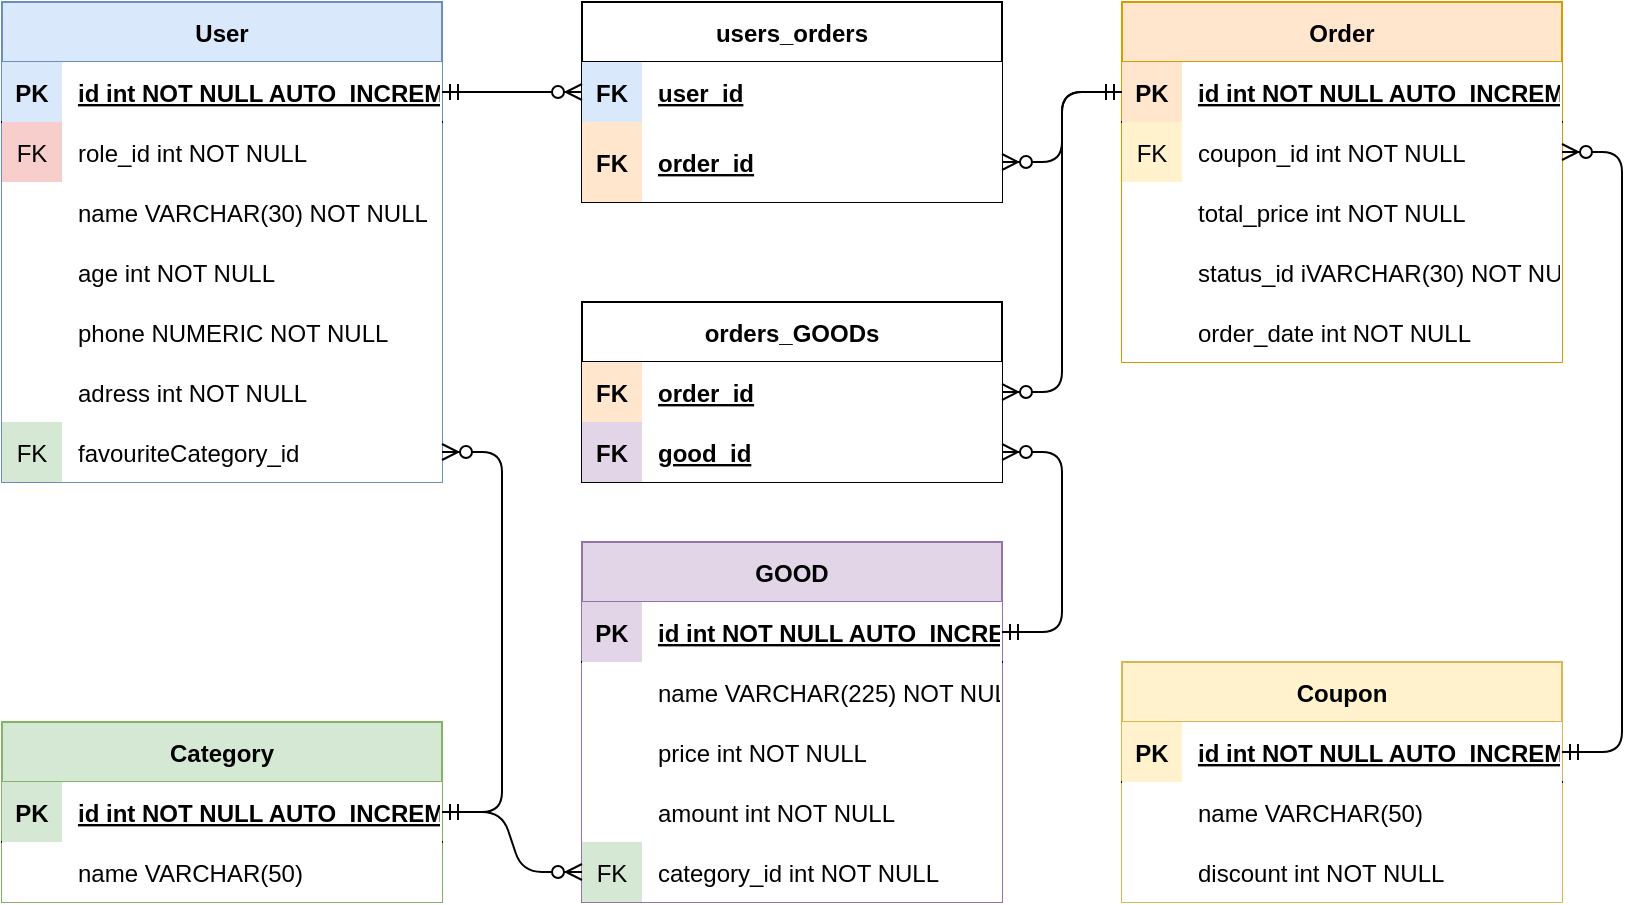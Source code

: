 <mxfile version="14.5.1" type="github">
  <diagram id="R2lEEEUBdFMjLlhIrx00" name="Page-1">
    <mxGraphModel dx="439" dy="757" grid="1" gridSize="10" guides="1" tooltips="1" connect="1" arrows="1" fold="1" page="1" pageScale="1" pageWidth="850" pageHeight="1100" math="0" shadow="0" extFonts="Permanent Marker^https://fonts.googleapis.com/css?family=Permanent+Marker">
      <root>
        <mxCell id="0" />
        <mxCell id="1" parent="0" />
        <mxCell id="C-vyLk0tnHw3VtMMgP7b-13" value="User" style="shape=table;startSize=30;container=1;collapsible=1;childLayout=tableLayout;fixedRows=1;rowLines=0;fontStyle=1;align=center;resizeLast=1;fillColor=#dae8fc;strokeColor=#6c8ebf;" parent="1" vertex="1">
          <mxGeometry x="30" y="30" width="220" height="240" as="geometry" />
        </mxCell>
        <mxCell id="C-vyLk0tnHw3VtMMgP7b-14" value="" style="shape=partialRectangle;collapsible=0;dropTarget=0;pointerEvents=0;fillColor=none;points=[[0,0.5],[1,0.5]];portConstraint=eastwest;top=0;left=0;right=0;bottom=1;" parent="C-vyLk0tnHw3VtMMgP7b-13" vertex="1">
          <mxGeometry y="30" width="220" height="30" as="geometry" />
        </mxCell>
        <mxCell id="C-vyLk0tnHw3VtMMgP7b-15" value="PK" style="shape=partialRectangle;overflow=hidden;connectable=0;fillColor=#dae8fc;top=0;left=0;bottom=0;right=0;fontStyle=1;strokeColor=#6c8ebf;" parent="C-vyLk0tnHw3VtMMgP7b-14" vertex="1">
          <mxGeometry width="30" height="30" as="geometry" />
        </mxCell>
        <mxCell id="C-vyLk0tnHw3VtMMgP7b-16" value="id int NOT NULL AUTO_INCREMENT" style="shape=partialRectangle;overflow=hidden;connectable=0;top=0;left=0;bottom=0;right=0;align=left;spacingLeft=6;fontStyle=5;" parent="C-vyLk0tnHw3VtMMgP7b-14" vertex="1">
          <mxGeometry x="30" width="190" height="30" as="geometry" />
        </mxCell>
        <mxCell id="C-vyLk0tnHw3VtMMgP7b-17" value="" style="shape=partialRectangle;collapsible=0;dropTarget=0;pointerEvents=0;fillColor=none;points=[[0,0.5],[1,0.5]];portConstraint=eastwest;top=0;left=0;right=0;bottom=0;" parent="C-vyLk0tnHw3VtMMgP7b-13" vertex="1">
          <mxGeometry y="60" width="220" height="30" as="geometry" />
        </mxCell>
        <mxCell id="C-vyLk0tnHw3VtMMgP7b-18" value="FK" style="shape=partialRectangle;overflow=hidden;connectable=0;fillColor=#f8cecc;top=0;left=0;bottom=0;right=0;strokeColor=#b85450;" parent="C-vyLk0tnHw3VtMMgP7b-17" vertex="1">
          <mxGeometry width="30" height="30" as="geometry" />
        </mxCell>
        <mxCell id="C-vyLk0tnHw3VtMMgP7b-19" value="role_id int NOT NULL" style="shape=partialRectangle;overflow=hidden;connectable=0;top=0;left=0;bottom=0;right=0;align=left;spacingLeft=6;" parent="C-vyLk0tnHw3VtMMgP7b-17" vertex="1">
          <mxGeometry x="30" width="190" height="30" as="geometry" />
        </mxCell>
        <mxCell id="VtXQxklqBoybkTwvxu7V-3" value="" style="shape=partialRectangle;collapsible=0;dropTarget=0;pointerEvents=0;fillColor=none;points=[[0,0.5],[1,0.5]];portConstraint=eastwest;top=0;left=0;right=0;bottom=0;" parent="C-vyLk0tnHw3VtMMgP7b-13" vertex="1">
          <mxGeometry y="90" width="220" height="30" as="geometry" />
        </mxCell>
        <mxCell id="VtXQxklqBoybkTwvxu7V-4" value="" style="shape=partialRectangle;overflow=hidden;connectable=0;top=0;left=0;bottom=0;right=0;" parent="VtXQxklqBoybkTwvxu7V-3" vertex="1">
          <mxGeometry width="30" height="30" as="geometry" />
        </mxCell>
        <mxCell id="VtXQxklqBoybkTwvxu7V-5" value="name VARCHAR(30) NOT NULL" style="shape=partialRectangle;overflow=hidden;connectable=0;top=0;left=0;bottom=0;right=0;align=left;spacingLeft=6;" parent="VtXQxklqBoybkTwvxu7V-3" vertex="1">
          <mxGeometry x="30" width="190" height="30" as="geometry" />
        </mxCell>
        <mxCell id="VtXQxklqBoybkTwvxu7V-33" value="" style="shape=partialRectangle;collapsible=0;dropTarget=0;pointerEvents=0;fillColor=none;points=[[0,0.5],[1,0.5]];portConstraint=eastwest;top=0;left=0;right=0;bottom=0;" parent="C-vyLk0tnHw3VtMMgP7b-13" vertex="1">
          <mxGeometry y="120" width="220" height="30" as="geometry" />
        </mxCell>
        <mxCell id="VtXQxklqBoybkTwvxu7V-34" value="" style="shape=partialRectangle;overflow=hidden;connectable=0;top=0;left=0;bottom=0;right=0;" parent="VtXQxklqBoybkTwvxu7V-33" vertex="1">
          <mxGeometry width="30" height="30" as="geometry" />
        </mxCell>
        <mxCell id="VtXQxklqBoybkTwvxu7V-35" value="age int NOT NULL" style="shape=partialRectangle;overflow=hidden;connectable=0;top=0;left=0;bottom=0;right=0;align=left;spacingLeft=6;" parent="VtXQxklqBoybkTwvxu7V-33" vertex="1">
          <mxGeometry x="30" width="190" height="30" as="geometry" />
        </mxCell>
        <mxCell id="C-vyLk0tnHw3VtMMgP7b-20" value="" style="shape=partialRectangle;collapsible=0;dropTarget=0;pointerEvents=0;fillColor=none;points=[[0,0.5],[1,0.5]];portConstraint=eastwest;top=0;left=0;right=0;bottom=0;" parent="C-vyLk0tnHw3VtMMgP7b-13" vertex="1">
          <mxGeometry y="150" width="220" height="30" as="geometry" />
        </mxCell>
        <mxCell id="C-vyLk0tnHw3VtMMgP7b-21" value="" style="shape=partialRectangle;overflow=hidden;connectable=0;top=0;left=0;bottom=0;right=0;" parent="C-vyLk0tnHw3VtMMgP7b-20" vertex="1">
          <mxGeometry width="30" height="30" as="geometry" />
        </mxCell>
        <mxCell id="C-vyLk0tnHw3VtMMgP7b-22" value="phone NUMERIC NOT NULL" style="shape=partialRectangle;overflow=hidden;connectable=0;top=0;left=0;bottom=0;right=0;align=left;spacingLeft=6;" parent="C-vyLk0tnHw3VtMMgP7b-20" vertex="1">
          <mxGeometry x="30" width="190" height="30" as="geometry" />
        </mxCell>
        <mxCell id="VtXQxklqBoybkTwvxu7V-90" value="" style="shape=partialRectangle;collapsible=0;dropTarget=0;pointerEvents=0;fillColor=none;points=[[0,0.5],[1,0.5]];portConstraint=eastwest;top=0;left=0;right=0;bottom=0;" parent="C-vyLk0tnHw3VtMMgP7b-13" vertex="1">
          <mxGeometry y="180" width="220" height="30" as="geometry" />
        </mxCell>
        <mxCell id="VtXQxklqBoybkTwvxu7V-91" value="" style="shape=partialRectangle;overflow=hidden;connectable=0;top=0;left=0;bottom=0;right=0;" parent="VtXQxklqBoybkTwvxu7V-90" vertex="1">
          <mxGeometry width="30" height="30" as="geometry" />
        </mxCell>
        <mxCell id="VtXQxklqBoybkTwvxu7V-92" value="adress int NOT NULL" style="shape=partialRectangle;overflow=hidden;connectable=0;top=0;left=0;bottom=0;right=0;align=left;spacingLeft=6;" parent="VtXQxklqBoybkTwvxu7V-90" vertex="1">
          <mxGeometry x="30" width="190" height="30" as="geometry" />
        </mxCell>
        <mxCell id="VtXQxklqBoybkTwvxu7V-6" value="" style="shape=partialRectangle;collapsible=0;dropTarget=0;pointerEvents=0;fillColor=none;points=[[0,0.5],[1,0.5]];portConstraint=eastwest;top=0;left=0;right=0;bottom=0;" parent="C-vyLk0tnHw3VtMMgP7b-13" vertex="1">
          <mxGeometry y="210" width="220" height="30" as="geometry" />
        </mxCell>
        <mxCell id="VtXQxklqBoybkTwvxu7V-7" value="FK" style="shape=partialRectangle;overflow=hidden;connectable=0;fillColor=#d5e8d4;top=0;left=0;bottom=0;right=0;strokeColor=#82b366;" parent="VtXQxklqBoybkTwvxu7V-6" vertex="1">
          <mxGeometry width="30" height="30" as="geometry" />
        </mxCell>
        <mxCell id="VtXQxklqBoybkTwvxu7V-8" value="favouriteCategory_id" style="shape=partialRectangle;overflow=hidden;connectable=0;top=0;left=0;bottom=0;right=0;align=left;spacingLeft=6;" parent="VtXQxklqBoybkTwvxu7V-6" vertex="1">
          <mxGeometry x="30" width="190" height="30" as="geometry" />
        </mxCell>
        <mxCell id="VtXQxklqBoybkTwvxu7V-11" value="Category" style="shape=table;startSize=30;container=1;collapsible=1;childLayout=tableLayout;fixedRows=1;rowLines=0;fontStyle=1;align=center;resizeLast=1;fillColor=#d5e8d4;strokeColor=#82b366;" parent="1" vertex="1">
          <mxGeometry x="30" y="390" width="220" height="90" as="geometry" />
        </mxCell>
        <mxCell id="VtXQxklqBoybkTwvxu7V-12" value="" style="shape=partialRectangle;collapsible=0;dropTarget=0;pointerEvents=0;fillColor=none;top=0;left=0;bottom=1;right=0;points=[[0,0.5],[1,0.5]];portConstraint=eastwest;" parent="VtXQxklqBoybkTwvxu7V-11" vertex="1">
          <mxGeometry y="30" width="220" height="30" as="geometry" />
        </mxCell>
        <mxCell id="VtXQxklqBoybkTwvxu7V-13" value="PK" style="shape=partialRectangle;connectable=0;fillColor=#d5e8d4;top=0;left=0;bottom=0;right=0;fontStyle=1;overflow=hidden;strokeColor=#82b366;" parent="VtXQxklqBoybkTwvxu7V-12" vertex="1">
          <mxGeometry width="30" height="30" as="geometry" />
        </mxCell>
        <mxCell id="VtXQxklqBoybkTwvxu7V-14" value="id int NOT NULL AUTO_INCREMENT" style="shape=partialRectangle;connectable=0;top=0;left=0;bottom=0;right=0;align=left;spacingLeft=6;fontStyle=5;overflow=hidden;" parent="VtXQxklqBoybkTwvxu7V-12" vertex="1">
          <mxGeometry x="30" width="190" height="30" as="geometry" />
        </mxCell>
        <mxCell id="VtXQxklqBoybkTwvxu7V-15" value="" style="shape=partialRectangle;collapsible=0;dropTarget=0;pointerEvents=0;fillColor=none;top=0;left=0;bottom=0;right=0;points=[[0,0.5],[1,0.5]];portConstraint=eastwest;" parent="VtXQxklqBoybkTwvxu7V-11" vertex="1">
          <mxGeometry y="60" width="220" height="30" as="geometry" />
        </mxCell>
        <mxCell id="VtXQxklqBoybkTwvxu7V-16" value="" style="shape=partialRectangle;connectable=0;top=0;left=0;bottom=0;right=0;editable=1;overflow=hidden;" parent="VtXQxklqBoybkTwvxu7V-15" vertex="1">
          <mxGeometry width="30" height="30" as="geometry" />
        </mxCell>
        <mxCell id="VtXQxklqBoybkTwvxu7V-17" value="name VARCHAR(50)" style="shape=partialRectangle;connectable=0;top=0;left=0;bottom=0;right=0;align=left;spacingLeft=6;overflow=hidden;" parent="VtXQxklqBoybkTwvxu7V-15" vertex="1">
          <mxGeometry x="30" width="190" height="30" as="geometry" />
        </mxCell>
        <mxCell id="VtXQxklqBoybkTwvxu7V-36" value="Coupon" style="shape=table;startSize=30;container=1;collapsible=1;childLayout=tableLayout;fixedRows=1;rowLines=0;fontStyle=1;align=center;resizeLast=1;fillColor=#fff2cc;strokeColor=#d6b656;" parent="1" vertex="1">
          <mxGeometry x="590" y="360" width="220" height="120" as="geometry" />
        </mxCell>
        <mxCell id="VtXQxklqBoybkTwvxu7V-37" value="" style="shape=partialRectangle;collapsible=0;dropTarget=0;pointerEvents=0;fillColor=none;top=0;left=0;bottom=1;right=0;points=[[0,0.5],[1,0.5]];portConstraint=eastwest;" parent="VtXQxklqBoybkTwvxu7V-36" vertex="1">
          <mxGeometry y="30" width="220" height="30" as="geometry" />
        </mxCell>
        <mxCell id="VtXQxklqBoybkTwvxu7V-38" value="PK" style="shape=partialRectangle;connectable=0;fillColor=#fff2cc;top=0;left=0;bottom=0;right=0;fontStyle=1;overflow=hidden;strokeColor=#d6b656;" parent="VtXQxklqBoybkTwvxu7V-37" vertex="1">
          <mxGeometry width="30" height="30" as="geometry" />
        </mxCell>
        <mxCell id="VtXQxklqBoybkTwvxu7V-39" value="id int NOT NULL AUTO_INCREMENT" style="shape=partialRectangle;connectable=0;top=0;left=0;bottom=0;right=0;align=left;spacingLeft=6;fontStyle=5;overflow=hidden;" parent="VtXQxklqBoybkTwvxu7V-37" vertex="1">
          <mxGeometry x="30" width="190" height="30" as="geometry" />
        </mxCell>
        <mxCell id="VtXQxklqBoybkTwvxu7V-40" value="" style="shape=partialRectangle;collapsible=0;dropTarget=0;pointerEvents=0;fillColor=none;top=0;left=0;bottom=0;right=0;points=[[0,0.5],[1,0.5]];portConstraint=eastwest;" parent="VtXQxklqBoybkTwvxu7V-36" vertex="1">
          <mxGeometry y="60" width="220" height="30" as="geometry" />
        </mxCell>
        <mxCell id="VtXQxklqBoybkTwvxu7V-41" value="" style="shape=partialRectangle;connectable=0;top=0;left=0;bottom=0;right=0;editable=1;overflow=hidden;" parent="VtXQxklqBoybkTwvxu7V-40" vertex="1">
          <mxGeometry width="30" height="30" as="geometry" />
        </mxCell>
        <mxCell id="VtXQxklqBoybkTwvxu7V-42" value="name VARCHAR(50)" style="shape=partialRectangle;connectable=0;top=0;left=0;bottom=0;right=0;align=left;spacingLeft=6;overflow=hidden;" parent="VtXQxklqBoybkTwvxu7V-40" vertex="1">
          <mxGeometry x="30" width="190" height="30" as="geometry" />
        </mxCell>
        <mxCell id="VtXQxklqBoybkTwvxu7V-43" value="" style="shape=partialRectangle;collapsible=0;dropTarget=0;pointerEvents=0;fillColor=none;top=0;left=0;bottom=0;right=0;points=[[0,0.5],[1,0.5]];portConstraint=eastwest;" parent="VtXQxklqBoybkTwvxu7V-36" vertex="1">
          <mxGeometry y="90" width="220" height="30" as="geometry" />
        </mxCell>
        <mxCell id="VtXQxklqBoybkTwvxu7V-44" value="" style="shape=partialRectangle;connectable=0;top=0;left=0;bottom=0;right=0;editable=1;overflow=hidden;" parent="VtXQxklqBoybkTwvxu7V-43" vertex="1">
          <mxGeometry width="30" height="30" as="geometry" />
        </mxCell>
        <mxCell id="VtXQxklqBoybkTwvxu7V-45" value="discount int NOT NULL" style="shape=partialRectangle;connectable=0;top=0;left=0;bottom=0;right=0;align=left;spacingLeft=6;overflow=hidden;" parent="VtXQxklqBoybkTwvxu7V-43" vertex="1">
          <mxGeometry x="30" width="190" height="30" as="geometry" />
        </mxCell>
        <mxCell id="VtXQxklqBoybkTwvxu7V-46" value="Order" style="shape=table;startSize=30;container=1;collapsible=1;childLayout=tableLayout;fixedRows=1;rowLines=0;fontStyle=1;align=center;resizeLast=1;fillColor=#ffe6cc;strokeColor=#d79b00;" parent="1" vertex="1">
          <mxGeometry x="590" y="30" width="220" height="180" as="geometry" />
        </mxCell>
        <mxCell id="VtXQxklqBoybkTwvxu7V-47" value="" style="shape=partialRectangle;collapsible=0;dropTarget=0;pointerEvents=0;fillColor=none;points=[[0,0.5],[1,0.5]];portConstraint=eastwest;top=0;left=0;right=0;bottom=1;" parent="VtXQxklqBoybkTwvxu7V-46" vertex="1">
          <mxGeometry y="30" width="220" height="30" as="geometry" />
        </mxCell>
        <mxCell id="VtXQxklqBoybkTwvxu7V-48" value="PK" style="shape=partialRectangle;overflow=hidden;connectable=0;fillColor=#ffe6cc;top=0;left=0;bottom=0;right=0;fontStyle=1;strokeColor=#d79b00;" parent="VtXQxklqBoybkTwvxu7V-47" vertex="1">
          <mxGeometry width="30" height="30" as="geometry" />
        </mxCell>
        <mxCell id="VtXQxklqBoybkTwvxu7V-49" value="id int NOT NULL AUTO_INCREMENT" style="shape=partialRectangle;overflow=hidden;connectable=0;top=0;left=0;bottom=0;right=0;align=left;spacingLeft=6;fontStyle=5;" parent="VtXQxklqBoybkTwvxu7V-47" vertex="1">
          <mxGeometry x="30" width="190" height="30" as="geometry" />
        </mxCell>
        <mxCell id="VtXQxklqBoybkTwvxu7V-56" value="" style="shape=partialRectangle;collapsible=0;dropTarget=0;pointerEvents=0;fillColor=none;points=[[0,0.5],[1,0.5]];portConstraint=eastwest;top=0;left=0;right=0;bottom=0;" parent="VtXQxklqBoybkTwvxu7V-46" vertex="1">
          <mxGeometry y="60" width="220" height="30" as="geometry" />
        </mxCell>
        <mxCell id="VtXQxklqBoybkTwvxu7V-57" value="FK" style="shape=partialRectangle;overflow=hidden;connectable=0;fillColor=#fff2cc;top=0;left=0;bottom=0;right=0;strokeColor=#d6b656;" parent="VtXQxklqBoybkTwvxu7V-56" vertex="1">
          <mxGeometry width="30" height="30" as="geometry" />
        </mxCell>
        <mxCell id="VtXQxklqBoybkTwvxu7V-58" value="coupon_id int NOT NULL" style="shape=partialRectangle;overflow=hidden;connectable=0;top=0;left=0;bottom=0;right=0;align=left;spacingLeft=6;" parent="VtXQxklqBoybkTwvxu7V-56" vertex="1">
          <mxGeometry x="30" width="190" height="30" as="geometry" />
        </mxCell>
        <mxCell id="VtXQxklqBoybkTwvxu7V-59" value="" style="shape=partialRectangle;collapsible=0;dropTarget=0;pointerEvents=0;fillColor=none;points=[[0,0.5],[1,0.5]];portConstraint=eastwest;top=0;left=0;right=0;bottom=0;" parent="VtXQxklqBoybkTwvxu7V-46" vertex="1">
          <mxGeometry y="90" width="220" height="30" as="geometry" />
        </mxCell>
        <mxCell id="VtXQxklqBoybkTwvxu7V-60" value="" style="shape=partialRectangle;overflow=hidden;connectable=0;top=0;left=0;bottom=0;right=0;" parent="VtXQxklqBoybkTwvxu7V-59" vertex="1">
          <mxGeometry width="30" height="30" as="geometry" />
        </mxCell>
        <mxCell id="VtXQxklqBoybkTwvxu7V-61" value="total_price int NOT NULL" style="shape=partialRectangle;overflow=hidden;connectable=0;top=0;left=0;bottom=0;right=0;align=left;spacingLeft=6;" parent="VtXQxklqBoybkTwvxu7V-59" vertex="1">
          <mxGeometry x="30" width="190" height="30" as="geometry" />
        </mxCell>
        <mxCell id="VtXQxklqBoybkTwvxu7V-65" value="" style="shape=partialRectangle;collapsible=0;dropTarget=0;pointerEvents=0;fillColor=none;points=[[0,0.5],[1,0.5]];portConstraint=eastwest;top=0;left=0;right=0;bottom=0;" parent="VtXQxklqBoybkTwvxu7V-46" vertex="1">
          <mxGeometry y="120" width="220" height="30" as="geometry" />
        </mxCell>
        <mxCell id="VtXQxklqBoybkTwvxu7V-66" value="" style="shape=partialRectangle;overflow=hidden;connectable=0;top=0;left=0;bottom=0;right=0;shadow=0;" parent="VtXQxklqBoybkTwvxu7V-65" vertex="1">
          <mxGeometry width="30" height="30" as="geometry" />
        </mxCell>
        <mxCell id="VtXQxklqBoybkTwvxu7V-67" value="status_id iVARCHAR(30) NOT NULL" style="shape=partialRectangle;overflow=hidden;connectable=0;top=0;left=0;bottom=0;right=0;align=left;spacingLeft=6;" parent="VtXQxklqBoybkTwvxu7V-65" vertex="1">
          <mxGeometry x="30" width="190" height="30" as="geometry" />
        </mxCell>
        <mxCell id="VtXQxklqBoybkTwvxu7V-62" value="" style="shape=partialRectangle;collapsible=0;dropTarget=0;pointerEvents=0;fillColor=none;points=[[0,0.5],[1,0.5]];portConstraint=eastwest;top=0;left=0;right=0;bottom=0;" parent="VtXQxklqBoybkTwvxu7V-46" vertex="1">
          <mxGeometry y="150" width="220" height="30" as="geometry" />
        </mxCell>
        <mxCell id="VtXQxklqBoybkTwvxu7V-63" value="" style="shape=partialRectangle;overflow=hidden;connectable=0;top=0;left=0;bottom=0;right=0;" parent="VtXQxklqBoybkTwvxu7V-62" vertex="1">
          <mxGeometry width="30" height="30" as="geometry" />
        </mxCell>
        <mxCell id="VtXQxklqBoybkTwvxu7V-64" value="order_date int NOT NULL" style="shape=partialRectangle;overflow=hidden;connectable=0;top=0;left=0;bottom=0;right=0;align=left;spacingLeft=6;" parent="VtXQxklqBoybkTwvxu7V-62" vertex="1">
          <mxGeometry x="30" width="190" height="30" as="geometry" />
        </mxCell>
        <mxCell id="VtXQxklqBoybkTwvxu7V-113" value="GOOD" style="shape=table;startSize=30;container=1;collapsible=1;childLayout=tableLayout;fixedRows=1;rowLines=0;fontStyle=1;align=center;resizeLast=1;fillColor=#e1d5e7;strokeColor=#9673a6;" parent="1" vertex="1">
          <mxGeometry x="320" y="300" width="210" height="180" as="geometry" />
        </mxCell>
        <mxCell id="VtXQxklqBoybkTwvxu7V-114" value="" style="shape=partialRectangle;collapsible=0;dropTarget=0;pointerEvents=0;fillColor=none;points=[[0,0.5],[1,0.5]];portConstraint=eastwest;top=0;left=0;right=0;bottom=1;" parent="VtXQxklqBoybkTwvxu7V-113" vertex="1">
          <mxGeometry y="30" width="210" height="30" as="geometry" />
        </mxCell>
        <mxCell id="VtXQxklqBoybkTwvxu7V-115" value="PK" style="shape=partialRectangle;overflow=hidden;connectable=0;fillColor=#e1d5e7;top=0;left=0;bottom=0;right=0;fontStyle=1;strokeColor=#9673a6;" parent="VtXQxklqBoybkTwvxu7V-114" vertex="1">
          <mxGeometry width="30" height="30" as="geometry" />
        </mxCell>
        <mxCell id="VtXQxklqBoybkTwvxu7V-116" value="id int NOT NULL AUTO_INCREMENT" style="shape=partialRectangle;overflow=hidden;connectable=0;top=0;left=0;bottom=0;right=0;align=left;spacingLeft=6;fontStyle=5;" parent="VtXQxklqBoybkTwvxu7V-114" vertex="1">
          <mxGeometry x="30" width="180" height="30" as="geometry" />
        </mxCell>
        <mxCell id="VtXQxklqBoybkTwvxu7V-117" value="" style="shape=partialRectangle;collapsible=0;dropTarget=0;pointerEvents=0;fillColor=none;points=[[0,0.5],[1,0.5]];portConstraint=eastwest;top=0;left=0;right=0;bottom=0;" parent="VtXQxklqBoybkTwvxu7V-113" vertex="1">
          <mxGeometry y="60" width="210" height="30" as="geometry" />
        </mxCell>
        <mxCell id="VtXQxklqBoybkTwvxu7V-118" value="" style="shape=partialRectangle;overflow=hidden;connectable=0;top=0;left=0;bottom=0;right=0;" parent="VtXQxklqBoybkTwvxu7V-117" vertex="1">
          <mxGeometry width="30" height="30" as="geometry" />
        </mxCell>
        <mxCell id="VtXQxklqBoybkTwvxu7V-119" value="name VARCHAR(225) NOT NULL" style="shape=partialRectangle;overflow=hidden;connectable=0;top=0;left=0;bottom=0;right=0;align=left;spacingLeft=6;" parent="VtXQxklqBoybkTwvxu7V-117" vertex="1">
          <mxGeometry x="30" width="180" height="30" as="geometry" />
        </mxCell>
        <mxCell id="VtXQxklqBoybkTwvxu7V-120" value="" style="shape=partialRectangle;collapsible=0;dropTarget=0;pointerEvents=0;fillColor=none;points=[[0,0.5],[1,0.5]];portConstraint=eastwest;top=0;left=0;right=0;bottom=0;" parent="VtXQxklqBoybkTwvxu7V-113" vertex="1">
          <mxGeometry y="90" width="210" height="30" as="geometry" />
        </mxCell>
        <mxCell id="VtXQxklqBoybkTwvxu7V-121" value="" style="shape=partialRectangle;overflow=hidden;connectable=0;top=0;left=0;bottom=0;right=0;" parent="VtXQxklqBoybkTwvxu7V-120" vertex="1">
          <mxGeometry width="30" height="30" as="geometry" />
        </mxCell>
        <mxCell id="VtXQxklqBoybkTwvxu7V-122" value="price int NOT NULL" style="shape=partialRectangle;overflow=hidden;connectable=0;top=0;left=0;bottom=0;right=0;align=left;spacingLeft=6;" parent="VtXQxklqBoybkTwvxu7V-120" vertex="1">
          <mxGeometry x="30" width="180" height="30" as="geometry" />
        </mxCell>
        <mxCell id="VtXQxklqBoybkTwvxu7V-123" value="" style="shape=partialRectangle;collapsible=0;dropTarget=0;pointerEvents=0;fillColor=none;points=[[0,0.5],[1,0.5]];portConstraint=eastwest;top=0;left=0;right=0;bottom=0;" parent="VtXQxklqBoybkTwvxu7V-113" vertex="1">
          <mxGeometry y="120" width="210" height="30" as="geometry" />
        </mxCell>
        <mxCell id="VtXQxklqBoybkTwvxu7V-124" value="" style="shape=partialRectangle;overflow=hidden;connectable=0;top=0;left=0;bottom=0;right=0;" parent="VtXQxklqBoybkTwvxu7V-123" vertex="1">
          <mxGeometry width="30" height="30" as="geometry" />
        </mxCell>
        <mxCell id="VtXQxklqBoybkTwvxu7V-125" value="amount int NOT NULL" style="shape=partialRectangle;overflow=hidden;connectable=0;top=0;left=0;bottom=0;right=0;align=left;spacingLeft=6;" parent="VtXQxklqBoybkTwvxu7V-123" vertex="1">
          <mxGeometry x="30" width="180" height="30" as="geometry" />
        </mxCell>
        <mxCell id="VtXQxklqBoybkTwvxu7V-126" value="" style="shape=partialRectangle;collapsible=0;dropTarget=0;pointerEvents=0;fillColor=none;points=[[0,0.5],[1,0.5]];portConstraint=eastwest;top=0;left=0;right=0;bottom=0;" parent="VtXQxklqBoybkTwvxu7V-113" vertex="1">
          <mxGeometry y="150" width="210" height="30" as="geometry" />
        </mxCell>
        <mxCell id="VtXQxklqBoybkTwvxu7V-127" value="FK" style="shape=partialRectangle;overflow=hidden;connectable=0;fillColor=#d5e8d4;top=0;left=0;bottom=0;right=0;strokeColor=#82b366;" parent="VtXQxklqBoybkTwvxu7V-126" vertex="1">
          <mxGeometry width="30" height="30" as="geometry" />
        </mxCell>
        <mxCell id="VtXQxklqBoybkTwvxu7V-128" value="category_id int NOT NULL" style="shape=partialRectangle;overflow=hidden;connectable=0;top=0;left=0;bottom=0;right=0;align=left;spacingLeft=6;" parent="VtXQxklqBoybkTwvxu7V-126" vertex="1">
          <mxGeometry x="30" width="180" height="30" as="geometry" />
        </mxCell>
        <mxCell id="VtXQxklqBoybkTwvxu7V-135" value="orders_GOODs" style="shape=table;startSize=30;container=1;collapsible=1;childLayout=tableLayout;fixedRows=1;rowLines=0;fontStyle=1;align=center;resizeLast=1;" parent="1" vertex="1">
          <mxGeometry x="320" y="180" width="210" height="90" as="geometry" />
        </mxCell>
        <mxCell id="VtXQxklqBoybkTwvxu7V-136" value="" style="shape=partialRectangle;collapsible=0;dropTarget=0;pointerEvents=0;fillColor=none;top=0;left=0;bottom=1;right=0;points=[[0,0.5],[1,0.5]];portConstraint=eastwest;" parent="VtXQxklqBoybkTwvxu7V-135" vertex="1">
          <mxGeometry y="30" width="210" height="30" as="geometry" />
        </mxCell>
        <mxCell id="VtXQxklqBoybkTwvxu7V-137" value="FK" style="shape=partialRectangle;connectable=0;fillColor=#ffe6cc;top=0;left=0;bottom=0;right=0;fontStyle=1;overflow=hidden;strokeColor=#d79b00;" parent="VtXQxklqBoybkTwvxu7V-136" vertex="1">
          <mxGeometry width="30" height="30" as="geometry" />
        </mxCell>
        <mxCell id="VtXQxklqBoybkTwvxu7V-138" value="order_id" style="shape=partialRectangle;connectable=0;top=0;left=0;bottom=0;right=0;align=left;spacingLeft=6;fontStyle=5;overflow=hidden;" parent="VtXQxklqBoybkTwvxu7V-136" vertex="1">
          <mxGeometry x="30" width="180" height="30" as="geometry" />
        </mxCell>
        <mxCell id="VtXQxklqBoybkTwvxu7V-159" value="" style="shape=partialRectangle;collapsible=0;dropTarget=0;pointerEvents=0;fillColor=none;top=0;left=0;bottom=1;right=0;points=[[0,0.5],[1,0.5]];portConstraint=eastwest;" parent="VtXQxklqBoybkTwvxu7V-135" vertex="1">
          <mxGeometry y="60" width="210" height="30" as="geometry" />
        </mxCell>
        <mxCell id="VtXQxklqBoybkTwvxu7V-160" value="FK" style="shape=partialRectangle;connectable=0;fillColor=#e1d5e7;top=0;left=0;bottom=0;right=0;fontStyle=1;overflow=hidden;strokeColor=#9673a6;" parent="VtXQxklqBoybkTwvxu7V-159" vertex="1">
          <mxGeometry width="30" height="30" as="geometry" />
        </mxCell>
        <mxCell id="VtXQxklqBoybkTwvxu7V-161" value="good_id" style="shape=partialRectangle;connectable=0;top=0;left=0;bottom=0;right=0;align=left;spacingLeft=6;fontStyle=5;overflow=hidden;" parent="VtXQxklqBoybkTwvxu7V-159" vertex="1">
          <mxGeometry x="30" width="180" height="30" as="geometry" />
        </mxCell>
        <mxCell id="VtXQxklqBoybkTwvxu7V-145" value="" style="edgeStyle=entityRelationEdgeStyle;fontSize=12;html=1;endArrow=ERzeroToMany;startArrow=ERmandOne;entryX=1;entryY=0.5;entryDx=0;entryDy=0;exitX=1;exitY=0.5;exitDx=0;exitDy=0;" parent="1" source="VtXQxklqBoybkTwvxu7V-12" target="VtXQxklqBoybkTwvxu7V-6" edge="1">
          <mxGeometry width="100" height="100" relative="1" as="geometry">
            <mxPoint x="30" y="505" as="sourcePoint" />
            <mxPoint x="250" y="450" as="targetPoint" />
          </mxGeometry>
        </mxCell>
        <mxCell id="VtXQxklqBoybkTwvxu7V-146" value="" style="edgeStyle=entityRelationEdgeStyle;fontSize=12;html=1;endArrow=ERzeroToMany;startArrow=ERmandOne;exitX=1;exitY=0.5;exitDx=0;exitDy=0;entryX=0;entryY=0.5;entryDx=0;entryDy=0;" parent="1" source="VtXQxklqBoybkTwvxu7V-12" target="VtXQxklqBoybkTwvxu7V-126" edge="1">
          <mxGeometry width="100" height="100" relative="1" as="geometry">
            <mxPoint x="140" y="750" as="sourcePoint" />
            <mxPoint x="280" y="740" as="targetPoint" />
          </mxGeometry>
        </mxCell>
        <mxCell id="VtXQxklqBoybkTwvxu7V-147" value="" style="edgeStyle=entityRelationEdgeStyle;fontSize=12;html=1;endArrow=ERzeroToMany;startArrow=ERmandOne;exitX=1;exitY=0.5;exitDx=0;exitDy=0;" parent="1" source="VtXQxklqBoybkTwvxu7V-37" target="VtXQxklqBoybkTwvxu7V-56" edge="1">
          <mxGeometry width="100" height="100" relative="1" as="geometry">
            <mxPoint x="360" y="590" as="sourcePoint" />
            <mxPoint x="1110" y="210" as="targetPoint" />
          </mxGeometry>
        </mxCell>
        <mxCell id="VtXQxklqBoybkTwvxu7V-162" value="users_orders" style="shape=table;startSize=30;container=1;collapsible=1;childLayout=tableLayout;fixedRows=1;rowLines=0;fontStyle=1;align=center;resizeLast=1;" parent="1" vertex="1">
          <mxGeometry x="320" y="30" width="210" height="100" as="geometry" />
        </mxCell>
        <mxCell id="VtXQxklqBoybkTwvxu7V-163" value="" style="shape=partialRectangle;collapsible=0;dropTarget=0;pointerEvents=0;fillColor=none;top=0;left=0;bottom=1;right=0;points=[[0,0.5],[1,0.5]];portConstraint=eastwest;" parent="VtXQxklqBoybkTwvxu7V-162" vertex="1">
          <mxGeometry y="30" width="210" height="30" as="geometry" />
        </mxCell>
        <mxCell id="VtXQxklqBoybkTwvxu7V-164" value="FK" style="shape=partialRectangle;connectable=0;fillColor=#dae8fc;top=0;left=0;bottom=0;right=0;fontStyle=1;overflow=hidden;strokeColor=#6c8ebf;" parent="VtXQxklqBoybkTwvxu7V-163" vertex="1">
          <mxGeometry width="30" height="30" as="geometry" />
        </mxCell>
        <mxCell id="VtXQxklqBoybkTwvxu7V-165" value="user_id" style="shape=partialRectangle;connectable=0;top=0;left=0;bottom=0;right=0;align=left;spacingLeft=6;fontStyle=5;overflow=hidden;" parent="VtXQxklqBoybkTwvxu7V-163" vertex="1">
          <mxGeometry x="30" width="180" height="30" as="geometry" />
        </mxCell>
        <mxCell id="VtXQxklqBoybkTwvxu7V-166" value="" style="shape=partialRectangle;collapsible=0;dropTarget=0;pointerEvents=0;fillColor=none;top=0;left=0;bottom=1;right=0;points=[[0,0.5],[1,0.5]];portConstraint=eastwest;" parent="VtXQxklqBoybkTwvxu7V-162" vertex="1">
          <mxGeometry y="60" width="210" height="40" as="geometry" />
        </mxCell>
        <mxCell id="VtXQxklqBoybkTwvxu7V-167" value="FK" style="shape=partialRectangle;connectable=0;fillColor=#ffe6cc;top=0;left=0;bottom=0;right=0;fontStyle=1;overflow=hidden;strokeColor=#d79b00;" parent="VtXQxklqBoybkTwvxu7V-166" vertex="1">
          <mxGeometry width="30" height="40" as="geometry" />
        </mxCell>
        <mxCell id="VtXQxklqBoybkTwvxu7V-168" value="order_id" style="shape=partialRectangle;connectable=0;top=0;left=0;bottom=0;right=0;align=left;spacingLeft=6;fontStyle=5;overflow=hidden;" parent="VtXQxklqBoybkTwvxu7V-166" vertex="1">
          <mxGeometry x="30" width="180" height="40" as="geometry" />
        </mxCell>
        <mxCell id="VtXQxklqBoybkTwvxu7V-169" value="" style="edgeStyle=entityRelationEdgeStyle;fontSize=12;html=1;endArrow=ERzeroToMany;startArrow=ERmandOne;exitX=0;exitY=0.5;exitDx=0;exitDy=0;entryX=1;entryY=0.5;entryDx=0;entryDy=0;" parent="1" source="VtXQxklqBoybkTwvxu7V-47" target="VtXQxklqBoybkTwvxu7V-136" edge="1">
          <mxGeometry width="100" height="100" relative="1" as="geometry">
            <mxPoint x="910" y="590" as="sourcePoint" />
            <mxPoint x="930" y="560" as="targetPoint" />
          </mxGeometry>
        </mxCell>
        <mxCell id="VtXQxklqBoybkTwvxu7V-172" value="" style="edgeStyle=entityRelationEdgeStyle;fontSize=12;html=1;endArrow=ERzeroToMany;startArrow=ERmandOne;exitX=1;exitY=0.5;exitDx=0;exitDy=0;entryX=0;entryY=0.5;entryDx=0;entryDy=0;" parent="1" source="C-vyLk0tnHw3VtMMgP7b-14" target="VtXQxklqBoybkTwvxu7V-163" edge="1">
          <mxGeometry width="100" height="100" relative="1" as="geometry">
            <mxPoint x="80" y="690" as="sourcePoint" />
            <mxPoint x="320" y="205" as="targetPoint" />
          </mxGeometry>
        </mxCell>
        <mxCell id="VtXQxklqBoybkTwvxu7V-173" value="" style="edgeStyle=entityRelationEdgeStyle;fontSize=12;html=1;endArrow=ERzeroToMany;startArrow=ERmandOne;entryX=1;entryY=0.5;entryDx=0;entryDy=0;exitX=0;exitY=0.5;exitDx=0;exitDy=0;" parent="1" source="VtXQxklqBoybkTwvxu7V-47" target="VtXQxklqBoybkTwvxu7V-166" edge="1">
          <mxGeometry width="100" height="100" relative="1" as="geometry">
            <mxPoint x="140" y="700" as="sourcePoint" />
            <mxPoint x="240" y="600" as="targetPoint" />
          </mxGeometry>
        </mxCell>
        <mxCell id="VtXQxklqBoybkTwvxu7V-174" value="" style="edgeStyle=entityRelationEdgeStyle;fontSize=12;html=1;endArrow=ERzeroToMany;startArrow=ERmandOne;entryX=1;entryY=0.5;entryDx=0;entryDy=0;exitX=1;exitY=0.5;exitDx=0;exitDy=0;" parent="1" source="VtXQxklqBoybkTwvxu7V-114" target="VtXQxklqBoybkTwvxu7V-159" edge="1">
          <mxGeometry width="100" height="100" relative="1" as="geometry">
            <mxPoint x="260" y="510" as="sourcePoint" />
            <mxPoint x="340" y="484.5" as="targetPoint" />
          </mxGeometry>
        </mxCell>
      </root>
    </mxGraphModel>
  </diagram>
</mxfile>
